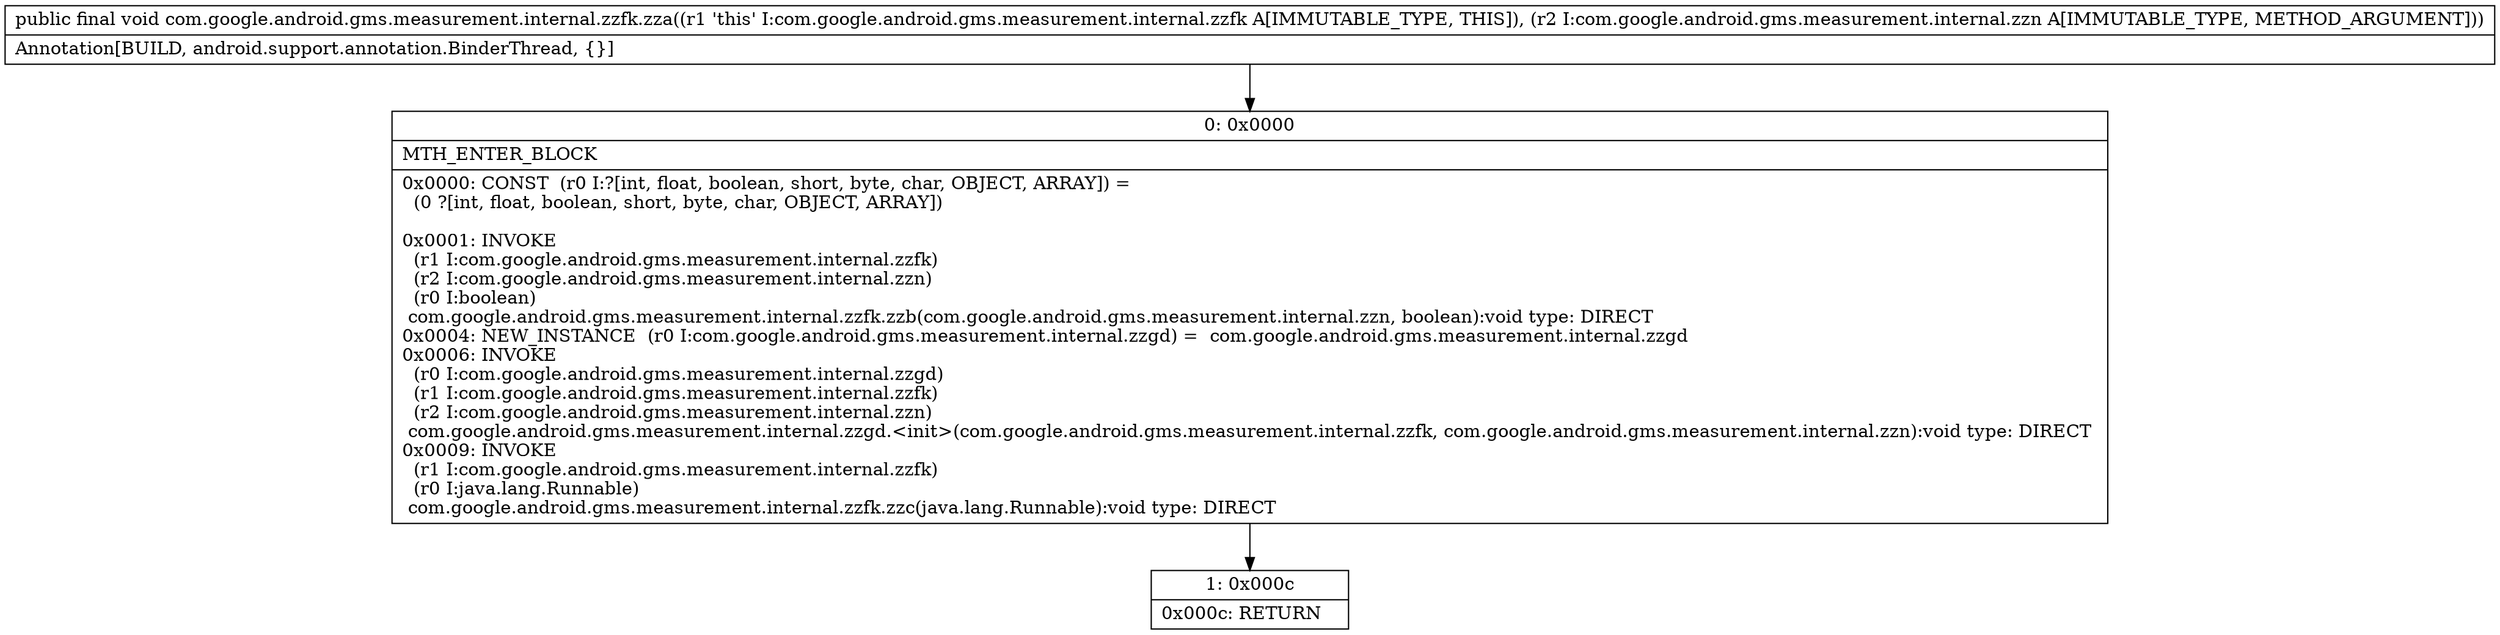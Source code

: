 digraph "CFG forcom.google.android.gms.measurement.internal.zzfk.zza(Lcom\/google\/android\/gms\/measurement\/internal\/zzn;)V" {
Node_0 [shape=record,label="{0\:\ 0x0000|MTH_ENTER_BLOCK\l|0x0000: CONST  (r0 I:?[int, float, boolean, short, byte, char, OBJECT, ARRAY]) = \l  (0 ?[int, float, boolean, short, byte, char, OBJECT, ARRAY])\l \l0x0001: INVOKE  \l  (r1 I:com.google.android.gms.measurement.internal.zzfk)\l  (r2 I:com.google.android.gms.measurement.internal.zzn)\l  (r0 I:boolean)\l com.google.android.gms.measurement.internal.zzfk.zzb(com.google.android.gms.measurement.internal.zzn, boolean):void type: DIRECT \l0x0004: NEW_INSTANCE  (r0 I:com.google.android.gms.measurement.internal.zzgd) =  com.google.android.gms.measurement.internal.zzgd \l0x0006: INVOKE  \l  (r0 I:com.google.android.gms.measurement.internal.zzgd)\l  (r1 I:com.google.android.gms.measurement.internal.zzfk)\l  (r2 I:com.google.android.gms.measurement.internal.zzn)\l com.google.android.gms.measurement.internal.zzgd.\<init\>(com.google.android.gms.measurement.internal.zzfk, com.google.android.gms.measurement.internal.zzn):void type: DIRECT \l0x0009: INVOKE  \l  (r1 I:com.google.android.gms.measurement.internal.zzfk)\l  (r0 I:java.lang.Runnable)\l com.google.android.gms.measurement.internal.zzfk.zzc(java.lang.Runnable):void type: DIRECT \l}"];
Node_1 [shape=record,label="{1\:\ 0x000c|0x000c: RETURN   \l}"];
MethodNode[shape=record,label="{public final void com.google.android.gms.measurement.internal.zzfk.zza((r1 'this' I:com.google.android.gms.measurement.internal.zzfk A[IMMUTABLE_TYPE, THIS]), (r2 I:com.google.android.gms.measurement.internal.zzn A[IMMUTABLE_TYPE, METHOD_ARGUMENT]))  | Annotation[BUILD, android.support.annotation.BinderThread, \{\}]\l}"];
MethodNode -> Node_0;
Node_0 -> Node_1;
}

